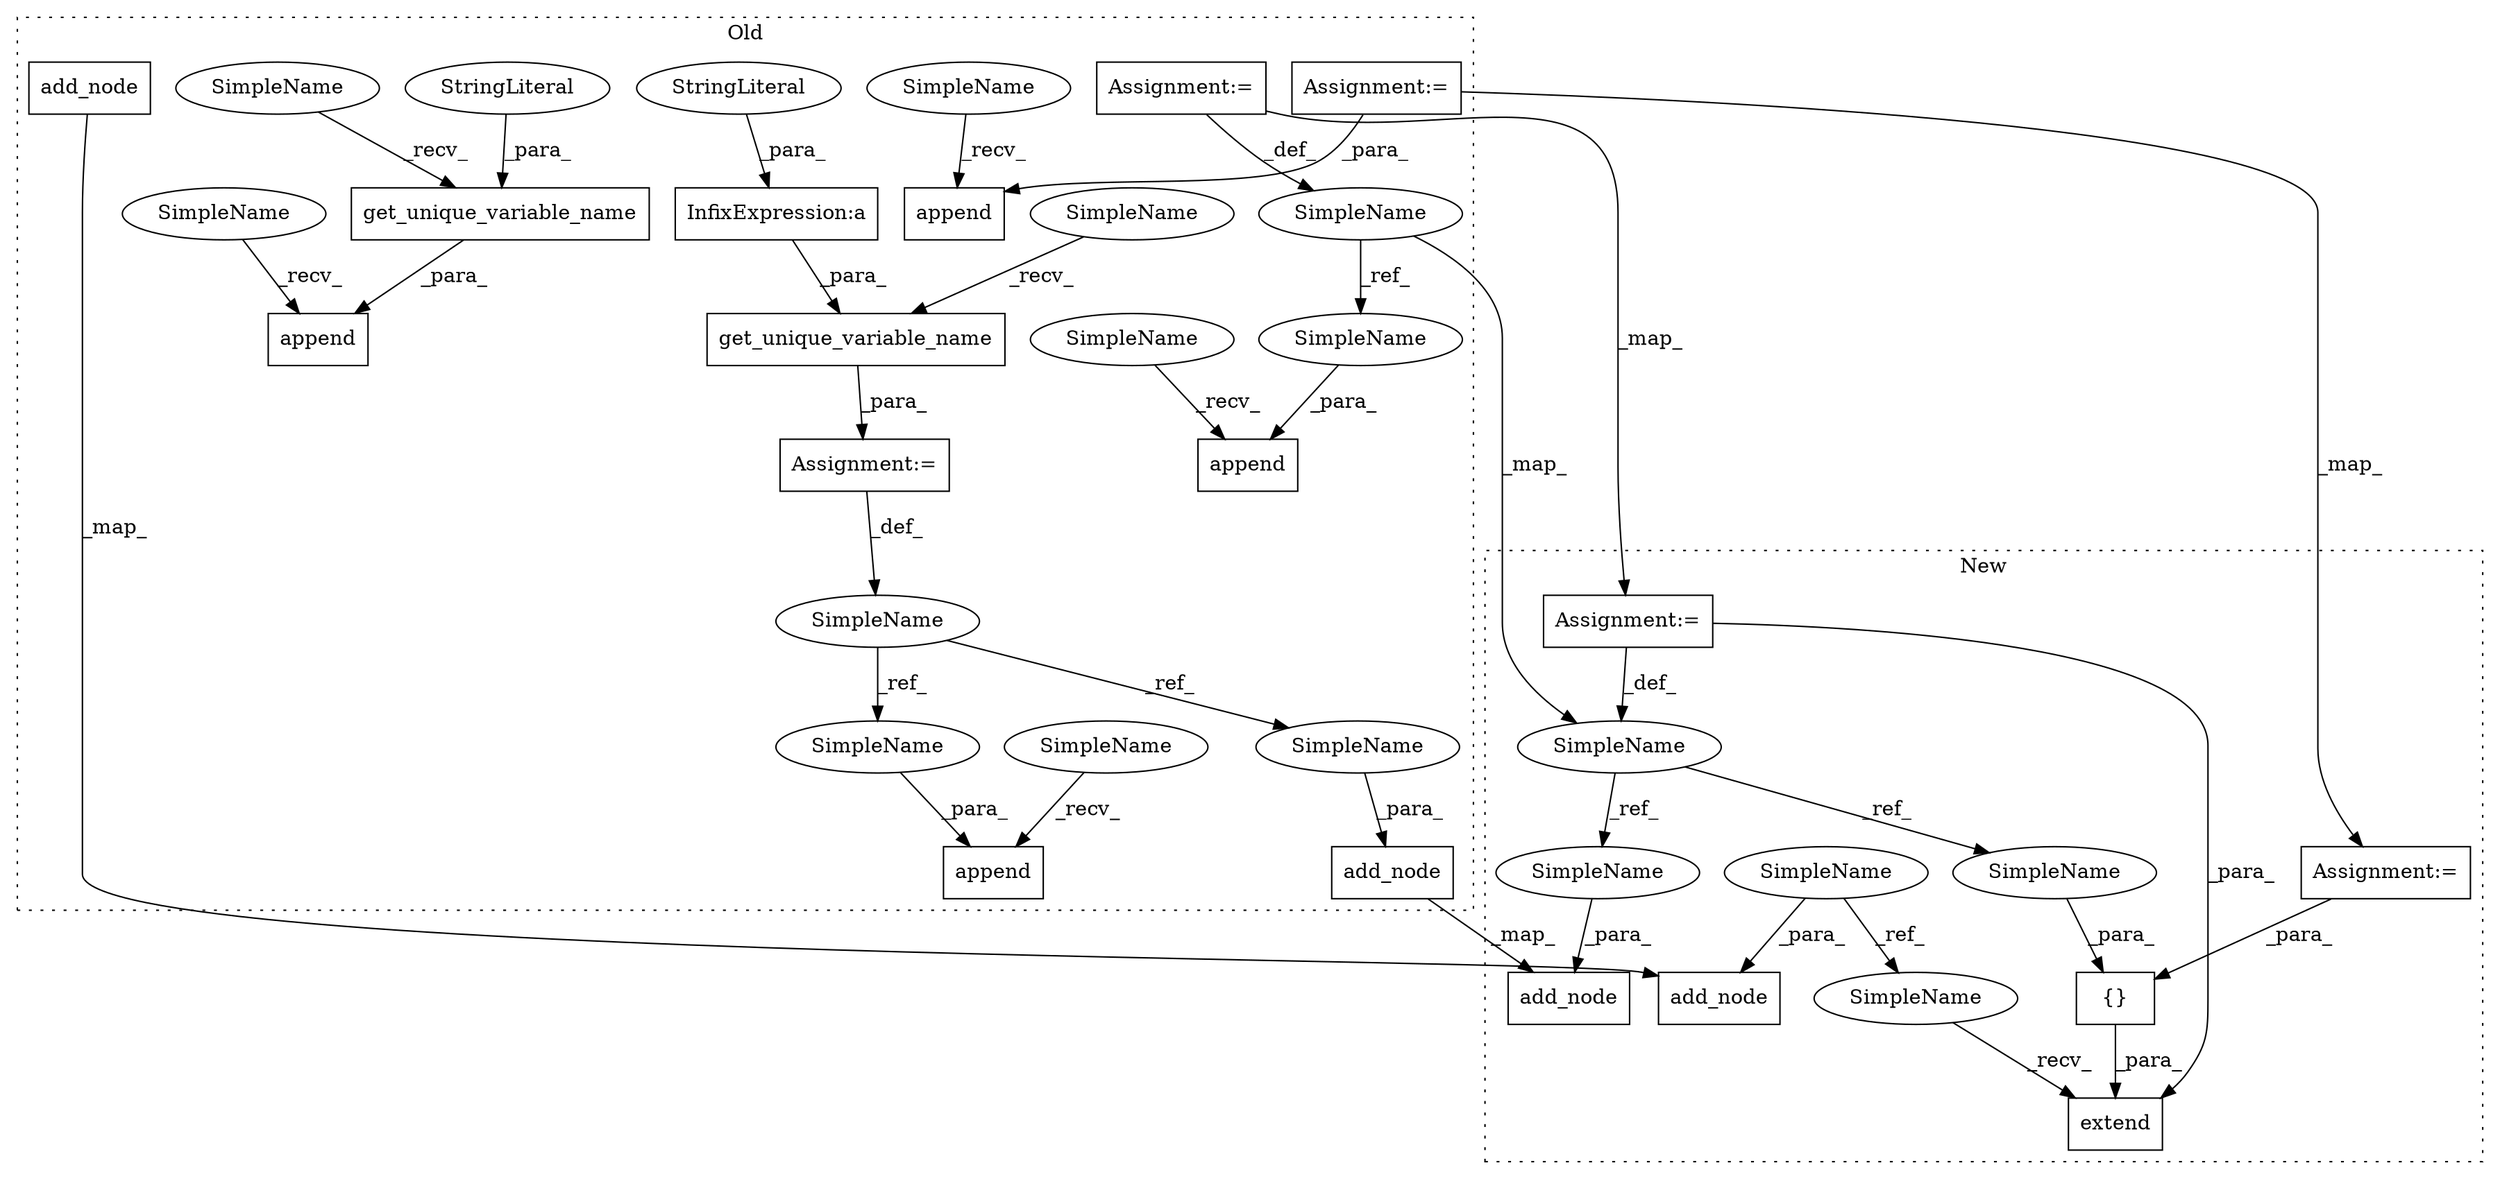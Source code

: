 digraph G {
subgraph cluster0 {
1 [label="get_unique_variable_name" a="32" s="10092,10127" l="25,1" shape="box"];
3 [label="StringLiteral" a="45" s="10117" l="10" shape="ellipse"];
4 [label="append" a="32" s="10079,10128" l="7,1" shape="box"];
5 [label="get_unique_variable_name" a="32" s="10155,10199" l="25,1" shape="box"];
6 [label="InfixExpression:a" a="27" s="10192" l="3" shape="box"];
8 [label="SimpleName" a="42" s="9501" l="13" shape="ellipse"];
10 [label="add_node" a="32" s="10258,10391" l="9,1" shape="box"];
11 [label="SimpleName" a="42" s="10137" l="11" shape="ellipse"];
12 [label="append" a="32" s="10221,10239" l="7,1" shape="box"];
13 [label="Assignment:=" a="7" s="10148" l="1" shape="box"];
14 [label="StringLiteral" a="45" s="10195" l="4" shape="ellipse"];
15 [label="append" a="32" s="9591,9611" l="7,1" shape="box"];
17 [label="Assignment:=" a="7" s="9514" l="1" shape="box"];
21 [label="add_node" a="32" s="11453,11504" l="9,1" shape="box"];
22 [label="append" a="32" s="9280,9298" l="7,1" shape="box"];
23 [label="Assignment:=" a="7" s="9207" l="1" shape="box"];
26 [label="SimpleName" a="42" s="10149" l="5" shape="ellipse"];
27 [label="SimpleName" a="42" s="10086" l="5" shape="ellipse"];
28 [label="SimpleName" a="42" s="9598" l="13" shape="ellipse"];
29 [label="SimpleName" a="42" s="9267" l="12" shape="ellipse"];
30 [label="SimpleName" a="42" s="9578" l="12" shape="ellipse"];
31 [label="SimpleName" a="42" s="10066" l="12" shape="ellipse"];
32 [label="SimpleName" a="42" s="10208" l="12" shape="ellipse"];
33 [label="SimpleName" a="42" s="10277" l="11" shape="ellipse"];
34 [label="SimpleName" a="42" s="10228" l="11" shape="ellipse"];
label = "Old";
style="dotted";
}
subgraph cluster1 {
2 [label="{}" a="4" s="9400,9440" l="1,1" shape="box"];
7 [label="SimpleName" a="42" s="9225" l="13" shape="ellipse"];
9 [label="add_node" a="32" s="10204,10339" l="9,1" shape="box"];
16 [label="Assignment:=" a="7" s="9238" l="1" shape="box"];
18 [label="extend" a="32" s="9384,9441" l="7,1" shape="box"];
19 [label="SimpleName" a="42" s="1631" l="12" shape="ellipse"];
20 [label="add_node" a="32" s="9458,9509" l="9,1" shape="box"];
24 [label="Assignment:=" a="7" s="9167" l="1" shape="box"];
25 [label="SimpleName" a="42" s="9371" l="12" shape="ellipse"];
35 [label="SimpleName" a="42" s="9413" l="13" shape="ellipse"];
36 [label="SimpleName" a="42" s="10223" l="13" shape="ellipse"];
label = "New";
style="dotted";
}
1 -> 4 [label="_para_"];
2 -> 18 [label="_para_"];
3 -> 1 [label="_para_"];
5 -> 13 [label="_para_"];
6 -> 5 [label="_para_"];
7 -> 36 [label="_ref_"];
7 -> 35 [label="_ref_"];
8 -> 28 [label="_ref_"];
8 -> 7 [label="_map_"];
10 -> 9 [label="_map_"];
11 -> 33 [label="_ref_"];
11 -> 34 [label="_ref_"];
13 -> 11 [label="_def_"];
14 -> 6 [label="_para_"];
16 -> 7 [label="_def_"];
16 -> 18 [label="_para_"];
17 -> 8 [label="_def_"];
17 -> 16 [label="_map_"];
19 -> 20 [label="_para_"];
19 -> 25 [label="_ref_"];
21 -> 20 [label="_map_"];
23 -> 22 [label="_para_"];
23 -> 24 [label="_map_"];
24 -> 2 [label="_para_"];
25 -> 18 [label="_recv_"];
26 -> 5 [label="_recv_"];
27 -> 1 [label="_recv_"];
28 -> 15 [label="_para_"];
29 -> 22 [label="_recv_"];
30 -> 15 [label="_recv_"];
31 -> 4 [label="_recv_"];
32 -> 12 [label="_recv_"];
33 -> 10 [label="_para_"];
34 -> 12 [label="_para_"];
35 -> 2 [label="_para_"];
36 -> 9 [label="_para_"];
}